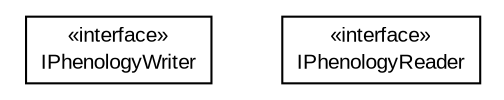 #!/usr/local/bin/dot
#
# Class diagram 
# Generated by UMLGraph version R5_6-24-gf6e263 (http://www.umlgraph.org/)
#

digraph G {
	edge [fontname="arial",fontsize=10,labelfontname="arial",labelfontsize=10];
	node [fontname="arial",fontsize=10,shape=plaintext];
	nodesep=0.25;
	ranksep=0.5;
	// edu.arizona.biosemantics.semanticmarkup.markupelement.phenology.io.IPhenologyWriter
	c26035 [label=<<table title="edu.arizona.biosemantics.semanticmarkup.markupelement.phenology.io.IPhenologyWriter" border="0" cellborder="1" cellspacing="0" cellpadding="2" port="p" href="./IPhenologyWriter.html">
		<tr><td><table border="0" cellspacing="0" cellpadding="1">
<tr><td align="center" balign="center"> &#171;interface&#187; </td></tr>
<tr><td align="center" balign="center"> IPhenologyWriter </td></tr>
		</table></td></tr>
		</table>>, URL="./IPhenologyWriter.html", fontname="arial", fontcolor="black", fontsize=10.0];
	// edu.arizona.biosemantics.semanticmarkup.markupelement.phenology.io.IPhenologyReader
	c26036 [label=<<table title="edu.arizona.biosemantics.semanticmarkup.markupelement.phenology.io.IPhenologyReader" border="0" cellborder="1" cellspacing="0" cellpadding="2" port="p" href="./IPhenologyReader.html">
		<tr><td><table border="0" cellspacing="0" cellpadding="1">
<tr><td align="center" balign="center"> &#171;interface&#187; </td></tr>
<tr><td align="center" balign="center"> IPhenologyReader </td></tr>
		</table></td></tr>
		</table>>, URL="./IPhenologyReader.html", fontname="arial", fontcolor="black", fontsize=10.0];
}

